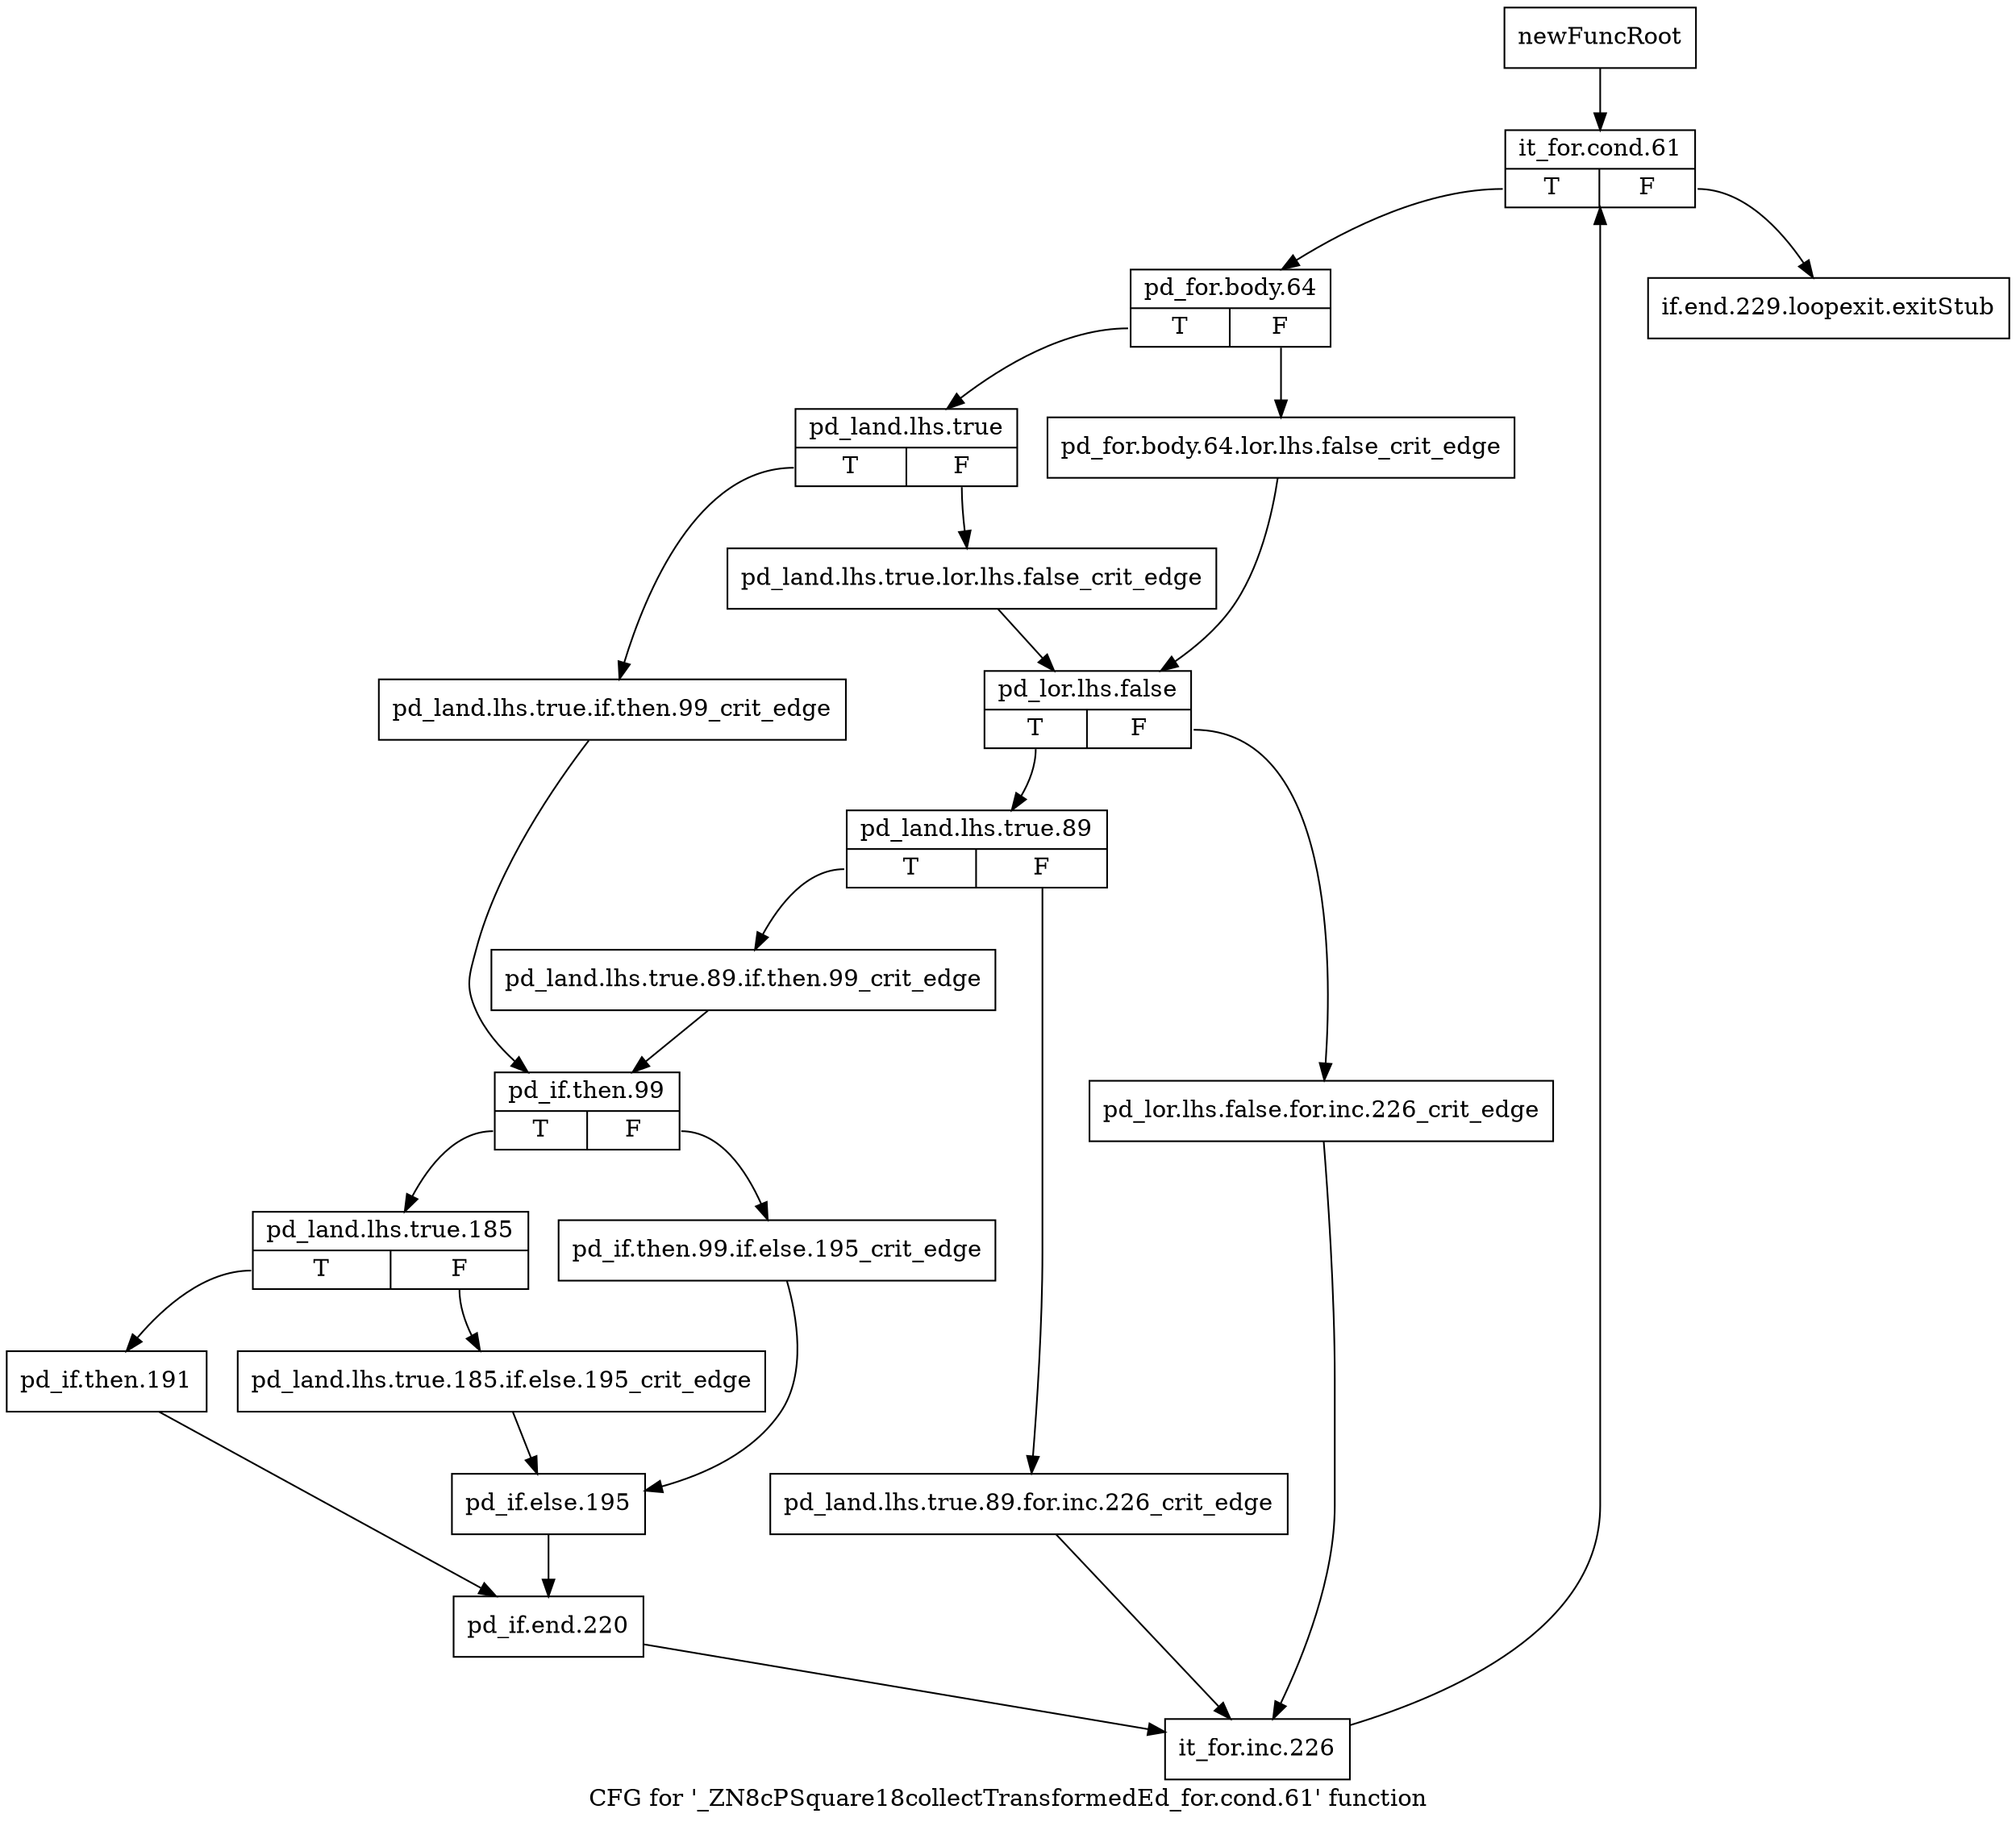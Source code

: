 digraph "CFG for '_ZN8cPSquare18collectTransformedEd_for.cond.61' function" {
	label="CFG for '_ZN8cPSquare18collectTransformedEd_for.cond.61' function";

	Node0x21516e0 [shape=record,label="{newFuncRoot}"];
	Node0x21516e0 -> Node0x2151780;
	Node0x2151730 [shape=record,label="{if.end.229.loopexit.exitStub}"];
	Node0x2151780 [shape=record,label="{it_for.cond.61|{<s0>T|<s1>F}}"];
	Node0x2151780:s0 -> Node0x2151c10;
	Node0x2151780:s1 -> Node0x2151730;
	Node0x2151c10 [shape=record,label="{pd_for.body.64|{<s0>T|<s1>F}}"];
	Node0x2151c10:s0 -> Node0x2151cb0;
	Node0x2151c10:s1 -> Node0x2151c60;
	Node0x2151c60 [shape=record,label="{pd_for.body.64.lor.lhs.false_crit_edge}"];
	Node0x2151c60 -> Node0x2151d50;
	Node0x2151cb0 [shape=record,label="{pd_land.lhs.true|{<s0>T|<s1>F}}"];
	Node0x2151cb0:s0 -> Node0x2151ee0;
	Node0x2151cb0:s1 -> Node0x2151d00;
	Node0x2151d00 [shape=record,label="{pd_land.lhs.true.lor.lhs.false_crit_edge}"];
	Node0x2151d00 -> Node0x2151d50;
	Node0x2151d50 [shape=record,label="{pd_lor.lhs.false|{<s0>T|<s1>F}}"];
	Node0x2151d50:s0 -> Node0x2151df0;
	Node0x2151d50:s1 -> Node0x2151da0;
	Node0x2151da0 [shape=record,label="{pd_lor.lhs.false.for.inc.226_crit_edge}"];
	Node0x2151da0 -> Node0x2152160;
	Node0x2151df0 [shape=record,label="{pd_land.lhs.true.89|{<s0>T|<s1>F}}"];
	Node0x2151df0:s0 -> Node0x2151e90;
	Node0x2151df0:s1 -> Node0x2151e40;
	Node0x2151e40 [shape=record,label="{pd_land.lhs.true.89.for.inc.226_crit_edge}"];
	Node0x2151e40 -> Node0x2152160;
	Node0x2151e90 [shape=record,label="{pd_land.lhs.true.89.if.then.99_crit_edge}"];
	Node0x2151e90 -> Node0x2151f30;
	Node0x2151ee0 [shape=record,label="{pd_land.lhs.true.if.then.99_crit_edge}"];
	Node0x2151ee0 -> Node0x2151f30;
	Node0x2151f30 [shape=record,label="{pd_if.then.99|{<s0>T|<s1>F}}"];
	Node0x2151f30:s0 -> Node0x2151fd0;
	Node0x2151f30:s1 -> Node0x2151f80;
	Node0x2151f80 [shape=record,label="{pd_if.then.99.if.else.195_crit_edge}"];
	Node0x2151f80 -> Node0x2152070;
	Node0x2151fd0 [shape=record,label="{pd_land.lhs.true.185|{<s0>T|<s1>F}}"];
	Node0x2151fd0:s0 -> Node0x21520c0;
	Node0x2151fd0:s1 -> Node0x2152020;
	Node0x2152020 [shape=record,label="{pd_land.lhs.true.185.if.else.195_crit_edge}"];
	Node0x2152020 -> Node0x2152070;
	Node0x2152070 [shape=record,label="{pd_if.else.195}"];
	Node0x2152070 -> Node0x2152110;
	Node0x21520c0 [shape=record,label="{pd_if.then.191}"];
	Node0x21520c0 -> Node0x2152110;
	Node0x2152110 [shape=record,label="{pd_if.end.220}"];
	Node0x2152110 -> Node0x2152160;
	Node0x2152160 [shape=record,label="{it_for.inc.226}"];
	Node0x2152160 -> Node0x2151780;
}
